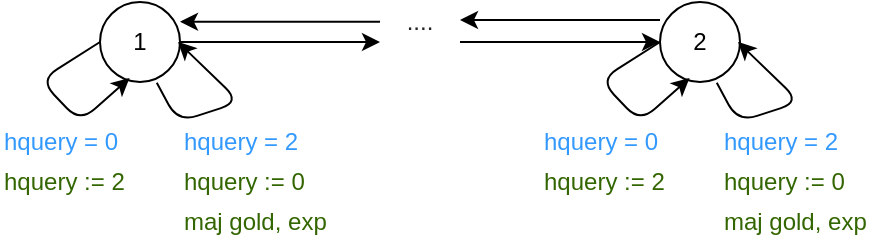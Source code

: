 <mxfile version="13.7.9" type="device"><diagram id="QfbNSQiKLSCTqOn4VS1K" name="Page-1"><mxGraphModel dx="545" dy="274" grid="1" gridSize="10" guides="1" tooltips="1" connect="1" arrows="1" fold="1" page="1" pageScale="1" pageWidth="827" pageHeight="1169" math="0" shadow="0"><root><mxCell id="0"/><mxCell id="1" parent="0"/><mxCell id="Bz2m0mubHHa_XrgzrZrH-1" value="1" style="ellipse;whiteSpace=wrap;html=1;aspect=fixed;" parent="1" vertex="1"><mxGeometry x="220" y="360" width="40" height="40" as="geometry"/></mxCell><mxCell id="zOzdA3ORoh7bYydEEmK3-1" value="2" style="ellipse;whiteSpace=wrap;html=1;aspect=fixed;" parent="1" vertex="1"><mxGeometry x="500" y="360" width="40" height="40" as="geometry"/></mxCell><mxCell id="dIMzDKzUKKAK0fUZjqLf-8" value="hquery := 2" style="text;html=1;strokeColor=none;fillColor=none;align=left;verticalAlign=middle;whiteSpace=wrap;rounded=0;labelBackgroundColor=none;fontColor=#336600;" parent="1" vertex="1"><mxGeometry x="170" y="440" width="70" height="20" as="geometry"/></mxCell><mxCell id="dIMzDKzUKKAK0fUZjqLf-10" value="&lt;span&gt;hquery = 0&lt;/span&gt;" style="text;html=1;align=left;verticalAlign=middle;whiteSpace=wrap;rounded=0;fontColor=#3399FF;" parent="1" vertex="1"><mxGeometry x="170" y="420" width="65" height="20" as="geometry"/></mxCell><mxCell id="dIMzDKzUKKAK0fUZjqLf-14" value="" style="endArrow=classic;html=1;fontColor=#3399FF;entryX=0.37;entryY=0.95;entryDx=0;entryDy=0;entryPerimeter=0;exitX=0;exitY=0.5;exitDx=0;exitDy=0;" parent="1" source="Bz2m0mubHHa_XrgzrZrH-1" target="Bz2m0mubHHa_XrgzrZrH-1" edge="1"><mxGeometry width="50" height="50" relative="1" as="geometry"><mxPoint x="170" y="430" as="sourcePoint"/><mxPoint x="200" y="410" as="targetPoint"/><Array as="points"><mxPoint x="190" y="399"/><mxPoint x="210" y="420"/></Array></mxGeometry></mxCell><mxCell id="dIMzDKzUKKAK0fUZjqLf-15" value="" style="endArrow=classic;html=1;fontColor=#3399FF;exitX=0.71;exitY=1.01;exitDx=0;exitDy=0;exitPerimeter=0;" parent="1" source="Bz2m0mubHHa_XrgzrZrH-1" edge="1"><mxGeometry width="50" height="50" relative="1" as="geometry"><mxPoint x="235.858" y="375.858" as="sourcePoint"/><mxPoint x="259" y="380" as="targetPoint"/><Array as="points"><mxPoint x="259" y="420"/><mxPoint x="290" y="410"/></Array></mxGeometry></mxCell><mxCell id="dIMzDKzUKKAK0fUZjqLf-20" value="" style="endArrow=classic;html=1;fontColor=#3399FF;exitX=1;exitY=0.5;exitDx=0;exitDy=0;" parent="1" source="Bz2m0mubHHa_XrgzrZrH-1" edge="1"><mxGeometry width="50" height="50" relative="1" as="geometry"><mxPoint x="350" y="380" as="sourcePoint"/><mxPoint x="360" y="380" as="targetPoint"/></mxGeometry></mxCell><mxCell id="dIMzDKzUKKAK0fUZjqLf-21" value="...." style="text;html=1;strokeColor=none;fillColor=none;align=center;verticalAlign=middle;whiteSpace=wrap;rounded=0;fontColor=#242424;" parent="1" vertex="1"><mxGeometry x="360" y="360" width="40" height="20" as="geometry"/></mxCell><mxCell id="dIMzDKzUKKAK0fUZjqLf-22" value="" style="endArrow=classic;html=1;fontColor=#3399FF;" parent="1" target="zOzdA3ORoh7bYydEEmK3-1" edge="1"><mxGeometry width="50" height="50" relative="1" as="geometry"><mxPoint x="400" y="380" as="sourcePoint"/><mxPoint x="500" y="379.8" as="targetPoint"/></mxGeometry></mxCell><mxCell id="dIMzDKzUKKAK0fUZjqLf-34" value="" style="endArrow=classic;html=1;fontColor=#3399FF;entryX=0.37;entryY=0.95;entryDx=0;entryDy=0;entryPerimeter=0;exitX=0;exitY=0.5;exitDx=0;exitDy=0;" parent="1" source="zOzdA3ORoh7bYydEEmK3-1" edge="1"><mxGeometry width="50" height="50" relative="1" as="geometry"><mxPoint x="505.858" y="365.858" as="sourcePoint"/><mxPoint x="514.8" y="398" as="targetPoint"/><Array as="points"><mxPoint x="470" y="399"/><mxPoint x="490" y="420"/></Array></mxGeometry></mxCell><mxCell id="dIMzDKzUKKAK0fUZjqLf-35" value="" style="endArrow=classic;html=1;fontColor=#3399FF;exitX=0.71;exitY=1.01;exitDx=0;exitDy=0;exitPerimeter=0;" parent="1" edge="1"><mxGeometry width="50" height="50" relative="1" as="geometry"><mxPoint x="528.4" y="400.4" as="sourcePoint"/><mxPoint x="539" y="380" as="targetPoint"/><Array as="points"><mxPoint x="539" y="420"/><mxPoint x="570" y="410"/></Array></mxGeometry></mxCell><mxCell id="0mYfEogJSBVyjNOgl6z8-1" value="hquery := 0" style="text;html=1;strokeColor=none;fillColor=none;align=left;verticalAlign=middle;whiteSpace=wrap;rounded=0;labelBackgroundColor=none;fontColor=#336600;" vertex="1" parent="1"><mxGeometry x="260" y="440" width="70" height="20" as="geometry"/></mxCell><mxCell id="0mYfEogJSBVyjNOgl6z8-2" value="&lt;span&gt;hquery = 2&lt;/span&gt;" style="text;html=1;align=left;verticalAlign=middle;whiteSpace=wrap;rounded=0;fontColor=#3399FF;" vertex="1" parent="1"><mxGeometry x="260" y="420" width="65" height="20" as="geometry"/></mxCell><mxCell id="0mYfEogJSBVyjNOgl6z8-3" value="" style="endArrow=classic;html=1;fontColor=#3399FF;" edge="1" parent="1"><mxGeometry width="50" height="50" relative="1" as="geometry"><mxPoint x="500" y="369" as="sourcePoint"/><mxPoint x="400" y="369" as="targetPoint"/></mxGeometry></mxCell><mxCell id="0mYfEogJSBVyjNOgl6z8-4" value="" style="endArrow=classic;html=1;fontColor=#3399FF;" edge="1" parent="1"><mxGeometry width="50" height="50" relative="1" as="geometry"><mxPoint x="360" y="369.83" as="sourcePoint"/><mxPoint x="260" y="369.83" as="targetPoint"/></mxGeometry></mxCell><mxCell id="0mYfEogJSBVyjNOgl6z8-5" value="hquery := 2" style="text;html=1;strokeColor=none;fillColor=none;align=left;verticalAlign=middle;whiteSpace=wrap;rounded=0;labelBackgroundColor=none;fontColor=#336600;" vertex="1" parent="1"><mxGeometry x="440" y="440" width="70" height="20" as="geometry"/></mxCell><mxCell id="0mYfEogJSBVyjNOgl6z8-6" value="&lt;span&gt;hquery = 0&lt;/span&gt;" style="text;html=1;align=left;verticalAlign=middle;whiteSpace=wrap;rounded=0;fontColor=#3399FF;" vertex="1" parent="1"><mxGeometry x="440" y="420" width="65" height="20" as="geometry"/></mxCell><mxCell id="0mYfEogJSBVyjNOgl6z8-7" value="hquery := 0" style="text;html=1;strokeColor=none;fillColor=none;align=left;verticalAlign=middle;whiteSpace=wrap;rounded=0;labelBackgroundColor=none;fontColor=#336600;" vertex="1" parent="1"><mxGeometry x="530" y="440" width="70" height="20" as="geometry"/></mxCell><mxCell id="0mYfEogJSBVyjNOgl6z8-8" value="&lt;span&gt;hquery = 2&lt;/span&gt;" style="text;html=1;align=left;verticalAlign=middle;whiteSpace=wrap;rounded=0;fontColor=#3399FF;" vertex="1" parent="1"><mxGeometry x="530" y="420" width="65" height="20" as="geometry"/></mxCell><mxCell id="0mYfEogJSBVyjNOgl6z8-9" value="maj gold, exp" style="text;html=1;strokeColor=none;fillColor=none;align=left;verticalAlign=middle;whiteSpace=wrap;rounded=0;labelBackgroundColor=none;fontColor=#336600;" vertex="1" parent="1"><mxGeometry x="260" y="460" width="80" height="20" as="geometry"/></mxCell><mxCell id="0mYfEogJSBVyjNOgl6z8-10" value="maj gold, exp" style="text;html=1;strokeColor=none;fillColor=none;align=left;verticalAlign=middle;whiteSpace=wrap;rounded=0;labelBackgroundColor=none;fontColor=#336600;" vertex="1" parent="1"><mxGeometry x="530" y="460" width="80" height="20" as="geometry"/></mxCell></root></mxGraphModel></diagram></mxfile>